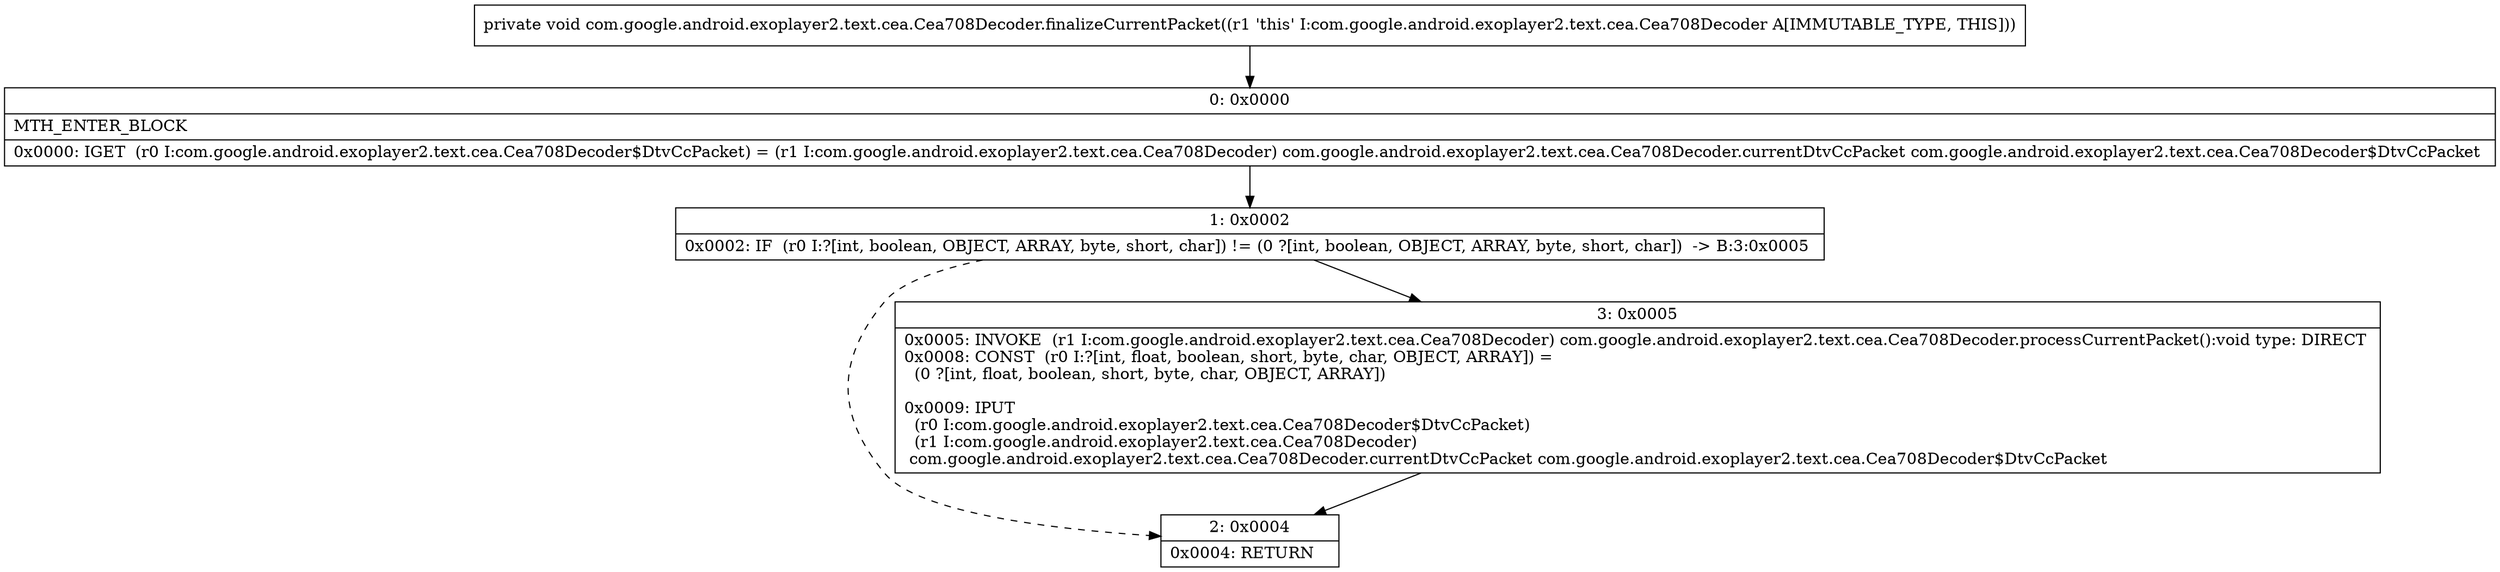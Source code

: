 digraph "CFG forcom.google.android.exoplayer2.text.cea.Cea708Decoder.finalizeCurrentPacket()V" {
Node_0 [shape=record,label="{0\:\ 0x0000|MTH_ENTER_BLOCK\l|0x0000: IGET  (r0 I:com.google.android.exoplayer2.text.cea.Cea708Decoder$DtvCcPacket) = (r1 I:com.google.android.exoplayer2.text.cea.Cea708Decoder) com.google.android.exoplayer2.text.cea.Cea708Decoder.currentDtvCcPacket com.google.android.exoplayer2.text.cea.Cea708Decoder$DtvCcPacket \l}"];
Node_1 [shape=record,label="{1\:\ 0x0002|0x0002: IF  (r0 I:?[int, boolean, OBJECT, ARRAY, byte, short, char]) != (0 ?[int, boolean, OBJECT, ARRAY, byte, short, char])  \-\> B:3:0x0005 \l}"];
Node_2 [shape=record,label="{2\:\ 0x0004|0x0004: RETURN   \l}"];
Node_3 [shape=record,label="{3\:\ 0x0005|0x0005: INVOKE  (r1 I:com.google.android.exoplayer2.text.cea.Cea708Decoder) com.google.android.exoplayer2.text.cea.Cea708Decoder.processCurrentPacket():void type: DIRECT \l0x0008: CONST  (r0 I:?[int, float, boolean, short, byte, char, OBJECT, ARRAY]) = \l  (0 ?[int, float, boolean, short, byte, char, OBJECT, ARRAY])\l \l0x0009: IPUT  \l  (r0 I:com.google.android.exoplayer2.text.cea.Cea708Decoder$DtvCcPacket)\l  (r1 I:com.google.android.exoplayer2.text.cea.Cea708Decoder)\l com.google.android.exoplayer2.text.cea.Cea708Decoder.currentDtvCcPacket com.google.android.exoplayer2.text.cea.Cea708Decoder$DtvCcPacket \l}"];
MethodNode[shape=record,label="{private void com.google.android.exoplayer2.text.cea.Cea708Decoder.finalizeCurrentPacket((r1 'this' I:com.google.android.exoplayer2.text.cea.Cea708Decoder A[IMMUTABLE_TYPE, THIS])) }"];
MethodNode -> Node_0;
Node_0 -> Node_1;
Node_1 -> Node_2[style=dashed];
Node_1 -> Node_3;
Node_3 -> Node_2;
}

